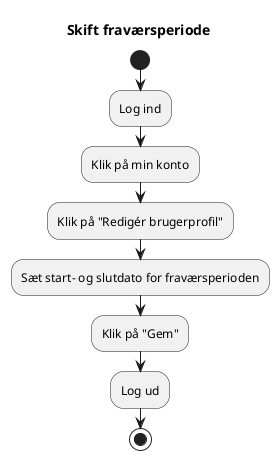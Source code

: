@startuml

title Skift fraværsperiode

start

:Log ind;
:Klik på min konto;
:Klik på "Redigér brugerprofil";
:Sæt start- og slutdato for fraværsperioden;
:Klik på "Gem";
:Log ud;

stop

@enduml